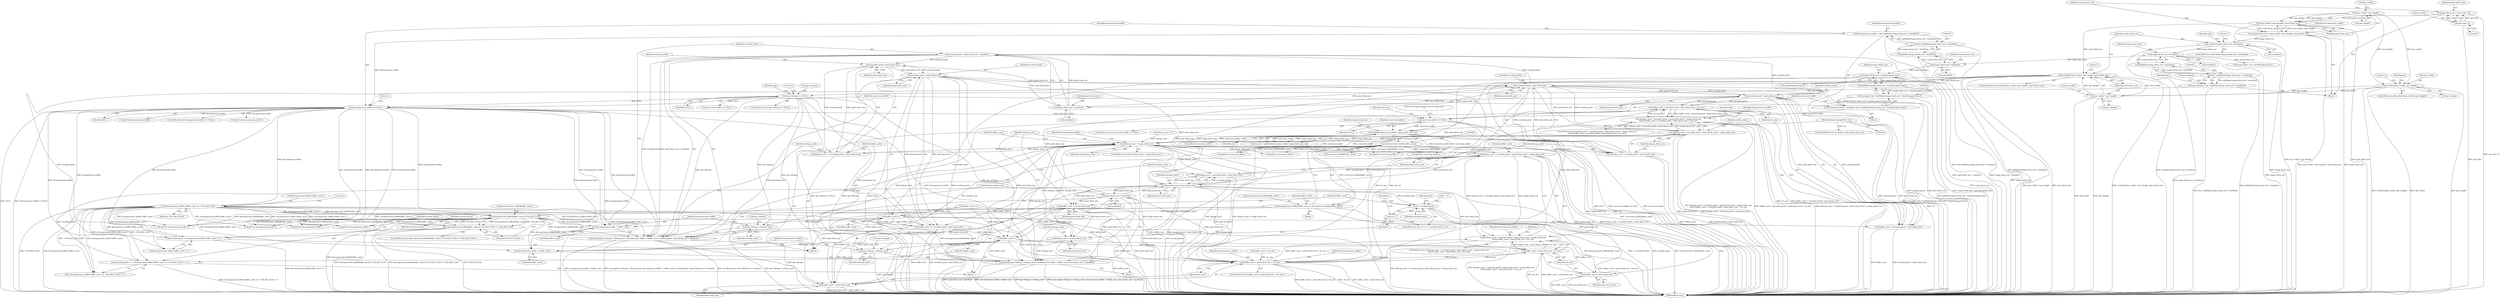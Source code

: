 digraph "0_libgd_58b6dde319c301b0eae27d12e2a659e067d80558@API" {
"1000492" [label="(Call,encoded_pixels * pixel_block_size * sizeof(int))"];
"1000464" [label="(Call,encoded_pixels * pixel_block_size)"];
"1000450" [label="(Call,encoded_pixels = decompression_buffer[ buffer_caret ] + 1)"];
"1000290" [label="(Call,decompression_buffer == NULL)"];
"1000280" [label="(Call,decompression_buffer = (int*) gdMalloc(image_block_size * sizeof(int)))"];
"1000282" [label="(Call,(int*) gdMalloc(image_block_size * sizeof(int)))"];
"1000284" [label="(Call,gdMalloc(image_block_size * sizeof(int)))"];
"1000285" [label="(Call,image_block_size * sizeof(int))"];
"1000207" [label="(Call,image_block_size * sizeof(int))"];
"1000177" [label="(Call,overflow2(image_block_size, sizeof(int)))"];
"1000117" [label="(Call,image_block_size = (tga->width * tga->height) * pixel_block_size)"];
"1000119" [label="(Call,(tga->width * tga->height) * pixel_block_size)"];
"1000120" [label="(Call,tga->width * tga->height)"];
"1000109" [label="(Call,pixel_block_size = (tga->bits / 8))"];
"1000111" [label="(Call,tga->bits / 8)"];
"1000212" [label="(Call,tga->bitmap == NULL)"];
"1000200" [label="(Call,tga->bitmap = (int *) gdMalloc(image_block_size * sizeof(int)))"];
"1000204" [label="(Call,(int *) gdMalloc(image_block_size * sizeof(int)))"];
"1000206" [label="(Call,gdMalloc(image_block_size * sizeof(int)))"];
"1000389" [label="(Call,decompression_buffer[ buffer_caret ] & ~TGA_RLE_FLAG)"];
"1000379" [label="(Call,decompression_buffer[buffer_caret] & TGA_RLE_FLAG)"];
"1000344" [label="(Call,decompression_buffer[buffer_caret] = (int)conversion_buffer[buffer_caret])"];
"1000348" [label="(Call,(int)conversion_buffer[buffer_caret])"];
"1000320" [label="(Call,gdGetBuf(conversion_buffer, image_block_size, ctx))"];
"1000307" [label="(Call,conversion_buffer == NULL)"];
"1000297" [label="(Call,conversion_buffer = (unsigned char *) gdMalloc(image_block_size * sizeof(unsigned char)))"];
"1000299" [label="(Call,(unsigned char *) gdMalloc(image_block_size * sizeof(unsigned char)))"];
"1000301" [label="(Call,gdMalloc(image_block_size * sizeof(unsigned char)))"];
"1000302" [label="(Call,image_block_size * sizeof(unsigned char))"];
"1000105" [label="(MethodParameterIn,gdIOCtx *ctx)"];
"1000378" [label="(Call,(decompression_buffer[buffer_caret] & TGA_RLE_FLAG) == TGA_RLE_FLAG)"];
"1000505" [label="(Call,encoded_pixels * pixel_block_size)"];
"1000500" [label="(Call,encoded_pixels * pixel_block_size)"];
"1000492" [label="(Call,encoded_pixels * pixel_block_size * sizeof(int))"];
"1000471" [label="(Call,encoded_pixels * pixel_block_size)"];
"1000494" [label="(Call,pixel_block_size * sizeof(int))"];
"1000163" [label="(Call,overflow2(tga->width * tga->height, pixel_block_size))"];
"1000164" [label="(Call,tga->width * tga->height)"];
"1000151" [label="(Call,overflow2(tga->width, tga->height))"];
"1000402" [label="(Call,encoded_pixels * pixel_block_size)"];
"1000386" [label="(Call,encoded_pixels = ( ( decompression_buffer[ buffer_caret ] & ~TGA_RLE_FLAG ) + 1 ))"];
"1000438" [label="(Call,pixel_block_size * sizeof(int))"];
"1000483" [label="(Call,memcpy(tga->bitmap + bitmap_caret, decompression_buffer + buffer_caret, encoded_pixels * pixel_block_size * sizeof(int)))"];
"1000498" [label="(Call,bitmap_caret += (encoded_pixels * pixel_block_size))"];
"1000359" [label="(Call,bitmap_caret < image_block_size)"];
"1000399" [label="(Call,(bitmap_caret + (encoded_pixels * pixel_block_size)) > image_block_size)"];
"1000398" [label="(Call,(bitmap_caret + (encoded_pixels * pixel_block_size)) > image_block_size\n\t\t\t\t\t\t|| buffer_caret + pixel_block_size > rle_size)"];
"1000400" [label="(Call,bitmap_caret + (encoded_pixels * pixel_block_size))"];
"1000429" [label="(Call,memcpy(tga->bitmap + bitmap_caret, decompression_buffer + buffer_caret, pixel_block_size * sizeof(int)))"];
"1000430" [label="(Call,tga->bitmap + bitmap_caret)"];
"1000442" [label="(Call,bitmap_caret += pixel_block_size)"];
"1000461" [label="(Call,(bitmap_caret + (encoded_pixels * pixel_block_size)) > image_block_size)"];
"1000460" [label="(Call,(bitmap_caret + (encoded_pixels * pixel_block_size)) > image_block_size\n\t\t\t\t\t\t|| buffer_caret + (encoded_pixels * pixel_block_size) > rle_size)"];
"1000462" [label="(Call,bitmap_caret + (encoded_pixels * pixel_block_size))"];
"1000484" [label="(Call,tga->bitmap + bitmap_caret)"];
"1000364" [label="(Call,buffer_caret + pixel_block_size > rle_size)"];
"1000406" [label="(Call,buffer_caret + pixel_block_size > rle_size)"];
"1000468" [label="(Call,buffer_caret + (encoded_pixels * pixel_block_size) > rle_size)"];
"1000365" [label="(Call,buffer_caret + pixel_block_size)"];
"1000407" [label="(Call,buffer_caret + pixel_block_size)"];
"1000423" [label="(Call,i < encoded_pixels)"];
"1000426" [label="(Call,i++)"];
"1000445" [label="(Call,buffer_caret += pixel_block_size)"];
"1000395" [label="(Call,buffer_caret++)"];
"1000435" [label="(Call,decompression_buffer + buffer_caret)"];
"1000457" [label="(Call,buffer_caret++)"];
"1000469" [label="(Call,buffer_caret + (encoded_pixels * pixel_block_size))"];
"1000489" [label="(Call,decompression_buffer + buffer_caret)"];
"1000503" [label="(Call,buffer_caret += (encoded_pixels * pixel_block_size))"];
"1000432" [label="(Identifier,tga)"];
"1000120" [label="(Call,tga->width * tga->height)"];
"1000490" [label="(Identifier,decompression_buffer)"];
"1000419" [label="(ControlStructure,for (i = 0; i < encoded_pixels; i++))"];
"1000307" [label="(Call,conversion_buffer == NULL)"];
"1000171" [label="(Identifier,pixel_block_size)"];
"1000141" [label="(Call,bitmap_caret = 0)"];
"1000365" [label="(Call,buffer_caret + pixel_block_size)"];
"1000162" [label="(ControlStructure,if(overflow2(tga->width * tga->height, pixel_block_size)))"];
"1000491" [label="(Identifier,buffer_caret)"];
"1000287" [label="(Call,sizeof(int))"];
"1000387" [label="(Identifier,encoded_pixels)"];
"1000401" [label="(Identifier,bitmap_caret)"];
"1000184" [label="(Literal,1)"];
"1000165" [label="(Call,tga->width)"];
"1000400" [label="(Call,bitmap_caret + (encoded_pixels * pixel_block_size))"];
"1000440" [label="(Call,sizeof(int))"];
"1000152" [label="(Call,tga->width)"];
"1000302" [label="(Call,image_block_size * sizeof(unsigned char))"];
"1000355" [label="(Call,buffer_caret = 0)"];
"1000212" [label="(Call,tga->bitmap == NULL)"];
"1000406" [label="(Call,buffer_caret + pixel_block_size > rle_size)"];
"1000296" [label="(Literal,1)"];
"1000431" [label="(Call,tga->bitmap)"];
"1000507" [label="(Identifier,pixel_block_size)"];
"1000461" [label="(Call,(bitmap_caret + (encoded_pixels * pixel_block_size)) > image_block_size)"];
"1000390" [label="(Call,decompression_buffer[ buffer_caret ])"];
"1000377" [label="(ControlStructure,if ((decompression_buffer[buffer_caret] & TGA_RLE_FLAG) == TGA_RLE_FLAG))"];
"1000499" [label="(Identifier,bitmap_caret)"];
"1000297" [label="(Call,conversion_buffer = (unsigned char *) gdMalloc(image_block_size * sizeof(unsigned char)))"];
"1000477" [label="(Identifier,decompression_buffer)"];
"1000200" [label="(Call,tga->bitmap = (int *) gdMalloc(image_block_size * sizeof(int)))"];
"1000301" [label="(Call,gdMalloc(image_block_size * sizeof(unsigned char)))"];
"1000486" [label="(Identifier,tga)"];
"1000354" [label="(Identifier,buffer_caret)"];
"1000405" [label="(Identifier,image_block_size)"];
"1000434" [label="(Identifier,bitmap_caret)"];
"1000471" [label="(Call,encoded_pixels * pixel_block_size)"];
"1000321" [label="(Identifier,conversion_buffer)"];
"1000348" [label="(Call,(int)conversion_buffer[buffer_caret])"];
"1000427" [label="(Identifier,i)"];
"1000281" [label="(Identifier,decompression_buffer)"];
"1000117" [label="(Call,image_block_size = (tga->width * tga->height) * pixel_block_size)"];
"1000320" [label="(Call,gdGetBuf(conversion_buffer, image_block_size, ctx))"];
"1000168" [label="(Call,tga->height)"];
"1000413" [label="(Identifier,decompression_buffer)"];
"1000409" [label="(Identifier,pixel_block_size)"];
"1000508" [label="(Call,gdFree( decompression_buffer ))"];
"1000204" [label="(Call,(int *) gdMalloc(image_block_size * sizeof(int)))"];
"1000361" [label="(Identifier,image_block_size)"];
"1000124" [label="(Call,tga->height)"];
"1000372" [label="(Call,gdFree( conversion_buffer ))"];
"1000318" [label="(Call,rle_size = gdGetBuf(conversion_buffer, image_block_size, ctx))"];
"1000452" [label="(Call,decompression_buffer[ buffer_caret ] + 1)"];
"1000214" [label="(Identifier,tga)"];
"1000176" [label="(ControlStructure,if(overflow2(image_block_size, sizeof(int))))"];
"1000478" [label="(Call,gdFree( conversion_buffer ))"];
"1000435" [label="(Call,decompression_buffer + buffer_caret)"];
"1000450" [label="(Call,encoded_pixels = decompression_buffer[ buffer_caret ] + 1)"];
"1000213" [label="(Call,tga->bitmap)"];
"1000449" [label="(Block,)"];
"1000323" [label="(Identifier,ctx)"];
"1000414" [label="(Call,gdFree( conversion_buffer ))"];
"1000306" [label="(ControlStructure,if (conversion_buffer == NULL))"];
"1000224" [label="(Block,)"];
"1000127" [label="(Identifier,pixel_block_size)"];
"1000474" [label="(Identifier,rle_size)"];
"1000380" [label="(Call,decompression_buffer[buffer_caret])"];
"1000175" [label="(Literal,1)"];
"1000408" [label="(Identifier,buffer_caret)"];
"1000178" [label="(Identifier,image_block_size)"];
"1000304" [label="(Call,sizeof(unsigned char))"];
"1000292" [label="(Identifier,NULL)"];
"1000284" [label="(Call,gdMalloc(image_block_size * sizeof(int)))"];
"1000402" [label="(Call,encoded_pixels * pixel_block_size)"];
"1000464" [label="(Call,encoded_pixels * pixel_block_size)"];
"1000161" [label="(Literal,1)"];
"1000485" [label="(Call,tga->bitmap)"];
"1000371" [label="(Identifier,decompression_buffer)"];
"1000360" [label="(Identifier,bitmap_caret)"];
"1000115" [label="(Literal,8)"];
"1000367" [label="(Identifier,pixel_block_size)"];
"1000331" [label="(Call,gdFree(decompression_buffer))"];
"1000286" [label="(Identifier,image_block_size)"];
"1000496" [label="(Call,sizeof(int))"];
"1000166" [label="(Identifier,tga)"];
"1000359" [label="(Call,bitmap_caret < image_block_size)"];
"1000384" [label="(Identifier,TGA_RLE_FLAG)"];
"1000498" [label="(Call,bitmap_caret += (encoded_pixels * pixel_block_size))"];
"1000473" [label="(Identifier,pixel_block_size)"];
"1000222" [label="(Identifier,tga)"];
"1000437" [label="(Identifier,buffer_caret)"];
"1000299" [label="(Call,(unsigned char *) gdMalloc(image_block_size * sizeof(unsigned char)))"];
"1000470" [label="(Identifier,buffer_caret)"];
"1000428" [label="(Block,)"];
"1000322" [label="(Identifier,image_block_size)"];
"1000385" [label="(Block,)"];
"1000386" [label="(Call,encoded_pixels = ( ( decompression_buffer[ buffer_caret ] & ~TGA_RLE_FLAG ) + 1 ))"];
"1000505" [label="(Call,encoded_pixels * pixel_block_size)"];
"1000236" [label="(Call,conversion_buffer == NULL)"];
"1000515" [label="(MethodReturn,int)"];
"1000280" [label="(Call,decompression_buffer = (int*) gdMalloc(image_block_size * sizeof(int)))"];
"1000290" [label="(Call,decompression_buffer == NULL)"];
"1000502" [label="(Identifier,pixel_block_size)"];
"1000425" [label="(Identifier,encoded_pixels)"];
"1000423" [label="(Call,i < encoded_pixels)"];
"1000309" [label="(Identifier,NULL)"];
"1000489" [label="(Call,decompression_buffer + buffer_caret)"];
"1000399" [label="(Call,(bitmap_caret + (encoded_pixels * pixel_block_size)) > image_block_size)"];
"1000150" [label="(ControlStructure,if(overflow2(tga->width, tga->height)))"];
"1000488" [label="(Identifier,bitmap_caret)"];
"1000447" [label="(Identifier,pixel_block_size)"];
"1000109" [label="(Call,pixel_block_size = (tga->bits / 8))"];
"1000472" [label="(Identifier,encoded_pixels)"];
"1000476" [label="(Call,gdFree( decompression_buffer ))"];
"1000458" [label="(Identifier,buffer_caret)"];
"1000389" [label="(Call,decompression_buffer[ buffer_caret ] & ~TGA_RLE_FLAG)"];
"1000421" [label="(Identifier,i)"];
"1000289" [label="(ControlStructure,if (decompression_buffer == NULL))"];
"1000436" [label="(Identifier,decompression_buffer)"];
"1000151" [label="(Call,overflow2(tga->width, tga->height))"];
"1000460" [label="(Call,(bitmap_caret + (encoded_pixels * pixel_block_size)) > image_block_size\n\t\t\t\t\t\t|| buffer_caret + (encoded_pixels * pixel_block_size) > rle_size)"];
"1000430" [label="(Call,tga->bitmap + bitmap_caret)"];
"1000504" [label="(Identifier,buffer_caret)"];
"1000394" [label="(Literal,1)"];
"1000303" [label="(Identifier,image_block_size)"];
"1000466" [label="(Identifier,pixel_block_size)"];
"1000219" [label="(Literal,1)"];
"1000451" [label="(Identifier,encoded_pixels)"];
"1000443" [label="(Identifier,bitmap_caret)"];
"1000164" [label="(Call,tga->width * tga->height)"];
"1000446" [label="(Identifier,buffer_caret)"];
"1000370" [label="(Call,gdFree( decompression_buffer ))"];
"1000383" [label="(Identifier,TGA_RLE_FLAG)"];
"1000509" [label="(Identifier,decompression_buffer)"];
"1000364" [label="(Call,buffer_caret + pixel_block_size > rle_size)"];
"1000340" [label="(Call,buffer_caret < rle_size)"];
"1000412" [label="(Call,gdFree( decompression_buffer ))"];
"1000492" [label="(Call,encoded_pixels * pixel_block_size * sizeof(int))"];
"1000177" [label="(Call,overflow2(image_block_size, sizeof(int)))"];
"1000231" [label="(Call,image_block_size * sizeof(unsigned char))"];
"1000112" [label="(Call,tga->bits)"];
"1000438" [label="(Call,pixel_block_size * sizeof(int))"];
"1000510" [label="(Call,gdFree( conversion_buffer ))"];
"1000105" [label="(MethodParameterIn,gdIOCtx *ctx)"];
"1000424" [label="(Identifier,i)"];
"1000343" [label="(Block,)"];
"1000245" [label="(Call,gdGetBuf(conversion_buffer, image_block_size, ctx))"];
"1000493" [label="(Identifier,encoded_pixels)"];
"1000429" [label="(Call,memcpy(tga->bitmap + bitmap_caret, decompression_buffer + buffer_caret, pixel_block_size * sizeof(int)))"];
"1000444" [label="(Identifier,pixel_block_size)"];
"1000363" [label="(ControlStructure,if (buffer_caret + pixel_block_size > rle_size))"];
"1000457" [label="(Call,buffer_caret++)"];
"1000397" [label="(ControlStructure,if ((bitmap_caret + (encoded_pixels * pixel_block_size)) > image_block_size\n\t\t\t\t\t\t|| buffer_caret + pixel_block_size > rle_size))"];
"1000469" [label="(Call,buffer_caret + (encoded_pixels * pixel_block_size))"];
"1000398" [label="(Call,(bitmap_caret + (encoded_pixels * pixel_block_size)) > image_block_size\n\t\t\t\t\t\t|| buffer_caret + pixel_block_size > rle_size)"];
"1000179" [label="(Call,sizeof(int))"];
"1000298" [label="(Identifier,conversion_buffer)"];
"1000368" [label="(Identifier,rle_size)"];
"1000111" [label="(Call,tga->bits / 8)"];
"1000209" [label="(Call,sizeof(int))"];
"1000439" [label="(Identifier,pixel_block_size)"];
"1000445" [label="(Call,buffer_caret += pixel_block_size)"];
"1000381" [label="(Identifier,decompression_buffer)"];
"1000206" [label="(Call,gdMalloc(image_block_size * sizeof(int)))"];
"1000459" [label="(ControlStructure,if ((bitmap_caret + (encoded_pixels * pixel_block_size)) > image_block_size\n\t\t\t\t\t\t|| buffer_caret + (encoded_pixels * pixel_block_size) > rle_size))"];
"1000285" [label="(Call,image_block_size * sizeof(int))"];
"1000207" [label="(Call,image_block_size * sizeof(int))"];
"1000130" [label="(Identifier,decompression_buffer)"];
"1000312" [label="(Literal,\"gd-tga: premature end of image data\n\")"];
"1000465" [label="(Identifier,encoded_pixels)"];
"1000403" [label="(Identifier,encoded_pixels)"];
"1000404" [label="(Identifier,pixel_block_size)"];
"1000308" [label="(Identifier,conversion_buffer)"];
"1000121" [label="(Call,tga->width)"];
"1000211" [label="(ControlStructure,if (tga->bitmap == NULL))"];
"1000201" [label="(Call,tga->bitmap)"];
"1000467" [label="(Identifier,image_block_size)"];
"1000291" [label="(Identifier,decompression_buffer)"];
"1000494" [label="(Call,pixel_block_size * sizeof(int))"];
"1000483" [label="(Call,memcpy(tga->bitmap + bitmap_caret, decompression_buffer + buffer_caret, encoded_pixels * pixel_block_size * sizeof(int)))"];
"1000500" [label="(Call,encoded_pixels * pixel_block_size)"];
"1000462" [label="(Call,bitmap_caret + (encoded_pixels * pixel_block_size))"];
"1000208" [label="(Identifier,image_block_size)"];
"1000329" [label="(Call,gdFree(conversion_buffer))"];
"1000189" [label="(Identifier,tga)"];
"1000442" [label="(Call,bitmap_caret += pixel_block_size)"];
"1000118" [label="(Identifier,image_block_size)"];
"1000119" [label="(Call,(tga->width * tga->height) * pixel_block_size)"];
"1000393" [label="(Identifier,~TGA_RLE_FLAG)"];
"1000506" [label="(Identifier,encoded_pixels)"];
"1000396" [label="(Identifier,buffer_caret)"];
"1000282" [label="(Call,(int*) gdMalloc(image_block_size * sizeof(int)))"];
"1000410" [label="(Identifier,rle_size)"];
"1000216" [label="(Identifier,NULL)"];
"1000388" [label="(Call,( decompression_buffer[ buffer_caret ] & ~TGA_RLE_FLAG ) + 1)"];
"1000358" [label="(ControlStructure,while( bitmap_caret < image_block_size ))"];
"1000395" [label="(Call,buffer_caret++)"];
"1000163" [label="(Call,overflow2(tga->width * tga->height, pixel_block_size))"];
"1000107" [label="(Block,)"];
"1000313" [label="(Call,gdFree( decompression_buffer ))"];
"1000407" [label="(Call,buffer_caret + pixel_block_size)"];
"1000463" [label="(Identifier,bitmap_caret)"];
"1000350" [label="(Call,conversion_buffer[buffer_caret])"];
"1000503" [label="(Call,buffer_caret += (encoded_pixels * pixel_block_size))"];
"1000379" [label="(Call,decompression_buffer[buffer_caret] & TGA_RLE_FLAG)"];
"1000484" [label="(Call,tga->bitmap + bitmap_caret)"];
"1000378" [label="(Call,(decompression_buffer[buffer_caret] & TGA_RLE_FLAG) == TGA_RLE_FLAG)"];
"1000468" [label="(Call,buffer_caret + (encoded_pixels * pixel_block_size) > rle_size)"];
"1000345" [label="(Call,decompression_buffer[buffer_caret])"];
"1000155" [label="(Call,tga->height)"];
"1000319" [label="(Identifier,rle_size)"];
"1000426" [label="(Call,i++)"];
"1000501" [label="(Identifier,encoded_pixels)"];
"1000344" [label="(Call,decompression_buffer[buffer_caret] = (int)conversion_buffer[buffer_caret])"];
"1000366" [label="(Identifier,buffer_caret)"];
"1000420" [label="(Call,i = 0)"];
"1000495" [label="(Identifier,pixel_block_size)"];
"1000110" [label="(Identifier,pixel_block_size)"];
"1000492" -> "1000483"  [label="AST: "];
"1000492" -> "1000494"  [label="CFG: "];
"1000493" -> "1000492"  [label="AST: "];
"1000494" -> "1000492"  [label="AST: "];
"1000483" -> "1000492"  [label="CFG: "];
"1000492" -> "1000515"  [label="DDG: pixel_block_size * sizeof(int)"];
"1000492" -> "1000483"  [label="DDG: encoded_pixels"];
"1000492" -> "1000483"  [label="DDG: pixel_block_size * sizeof(int)"];
"1000464" -> "1000492"  [label="DDG: encoded_pixels"];
"1000471" -> "1000492"  [label="DDG: encoded_pixels"];
"1000494" -> "1000492"  [label="DDG: pixel_block_size"];
"1000492" -> "1000500"  [label="DDG: encoded_pixels"];
"1000464" -> "1000462"  [label="AST: "];
"1000464" -> "1000466"  [label="CFG: "];
"1000465" -> "1000464"  [label="AST: "];
"1000466" -> "1000464"  [label="AST: "];
"1000462" -> "1000464"  [label="CFG: "];
"1000464" -> "1000515"  [label="DDG: encoded_pixels"];
"1000464" -> "1000515"  [label="DDG: pixel_block_size"];
"1000464" -> "1000461"  [label="DDG: encoded_pixels"];
"1000464" -> "1000461"  [label="DDG: pixel_block_size"];
"1000464" -> "1000462"  [label="DDG: encoded_pixels"];
"1000464" -> "1000462"  [label="DDG: pixel_block_size"];
"1000450" -> "1000464"  [label="DDG: encoded_pixels"];
"1000505" -> "1000464"  [label="DDG: pixel_block_size"];
"1000163" -> "1000464"  [label="DDG: pixel_block_size"];
"1000402" -> "1000464"  [label="DDG: pixel_block_size"];
"1000438" -> "1000464"  [label="DDG: pixel_block_size"];
"1000464" -> "1000471"  [label="DDG: encoded_pixels"];
"1000464" -> "1000471"  [label="DDG: pixel_block_size"];
"1000464" -> "1000494"  [label="DDG: pixel_block_size"];
"1000450" -> "1000449"  [label="AST: "];
"1000450" -> "1000452"  [label="CFG: "];
"1000451" -> "1000450"  [label="AST: "];
"1000452" -> "1000450"  [label="AST: "];
"1000458" -> "1000450"  [label="CFG: "];
"1000450" -> "1000515"  [label="DDG: decompression_buffer[ buffer_caret ] + 1"];
"1000290" -> "1000450"  [label="DDG: decompression_buffer"];
"1000389" -> "1000450"  [label="DDG: decompression_buffer[ buffer_caret ]"];
"1000290" -> "1000289"  [label="AST: "];
"1000290" -> "1000292"  [label="CFG: "];
"1000291" -> "1000290"  [label="AST: "];
"1000292" -> "1000290"  [label="AST: "];
"1000296" -> "1000290"  [label="CFG: "];
"1000298" -> "1000290"  [label="CFG: "];
"1000290" -> "1000515"  [label="DDG: decompression_buffer"];
"1000290" -> "1000515"  [label="DDG: NULL"];
"1000290" -> "1000515"  [label="DDG: decompression_buffer == NULL"];
"1000280" -> "1000290"  [label="DDG: decompression_buffer"];
"1000212" -> "1000290"  [label="DDG: NULL"];
"1000290" -> "1000307"  [label="DDG: NULL"];
"1000290" -> "1000313"  [label="DDG: decompression_buffer"];
"1000290" -> "1000331"  [label="DDG: decompression_buffer"];
"1000290" -> "1000370"  [label="DDG: decompression_buffer"];
"1000290" -> "1000379"  [label="DDG: decompression_buffer"];
"1000290" -> "1000389"  [label="DDG: decompression_buffer"];
"1000290" -> "1000412"  [label="DDG: decompression_buffer"];
"1000290" -> "1000429"  [label="DDG: decompression_buffer"];
"1000290" -> "1000435"  [label="DDG: decompression_buffer"];
"1000290" -> "1000452"  [label="DDG: decompression_buffer"];
"1000290" -> "1000476"  [label="DDG: decompression_buffer"];
"1000290" -> "1000483"  [label="DDG: decompression_buffer"];
"1000290" -> "1000489"  [label="DDG: decompression_buffer"];
"1000290" -> "1000508"  [label="DDG: decompression_buffer"];
"1000280" -> "1000224"  [label="AST: "];
"1000280" -> "1000282"  [label="CFG: "];
"1000281" -> "1000280"  [label="AST: "];
"1000282" -> "1000280"  [label="AST: "];
"1000291" -> "1000280"  [label="CFG: "];
"1000280" -> "1000515"  [label="DDG: (int*) gdMalloc(image_block_size * sizeof(int))"];
"1000282" -> "1000280"  [label="DDG: gdMalloc(image_block_size * sizeof(int))"];
"1000282" -> "1000284"  [label="CFG: "];
"1000283" -> "1000282"  [label="AST: "];
"1000284" -> "1000282"  [label="AST: "];
"1000282" -> "1000515"  [label="DDG: gdMalloc(image_block_size * sizeof(int))"];
"1000284" -> "1000282"  [label="DDG: image_block_size * sizeof(int)"];
"1000284" -> "1000285"  [label="CFG: "];
"1000285" -> "1000284"  [label="AST: "];
"1000284" -> "1000515"  [label="DDG: image_block_size * sizeof(int)"];
"1000285" -> "1000284"  [label="DDG: image_block_size"];
"1000285" -> "1000287"  [label="CFG: "];
"1000286" -> "1000285"  [label="AST: "];
"1000287" -> "1000285"  [label="AST: "];
"1000285" -> "1000515"  [label="DDG: image_block_size"];
"1000207" -> "1000285"  [label="DDG: image_block_size"];
"1000285" -> "1000302"  [label="DDG: image_block_size"];
"1000207" -> "1000206"  [label="AST: "];
"1000207" -> "1000209"  [label="CFG: "];
"1000208" -> "1000207"  [label="AST: "];
"1000209" -> "1000207"  [label="AST: "];
"1000206" -> "1000207"  [label="CFG: "];
"1000207" -> "1000515"  [label="DDG: image_block_size"];
"1000207" -> "1000206"  [label="DDG: image_block_size"];
"1000177" -> "1000207"  [label="DDG: image_block_size"];
"1000207" -> "1000231"  [label="DDG: image_block_size"];
"1000177" -> "1000176"  [label="AST: "];
"1000177" -> "1000179"  [label="CFG: "];
"1000178" -> "1000177"  [label="AST: "];
"1000179" -> "1000177"  [label="AST: "];
"1000184" -> "1000177"  [label="CFG: "];
"1000189" -> "1000177"  [label="CFG: "];
"1000177" -> "1000515"  [label="DDG: image_block_size"];
"1000177" -> "1000515"  [label="DDG: overflow2(image_block_size, sizeof(int))"];
"1000117" -> "1000177"  [label="DDG: image_block_size"];
"1000117" -> "1000107"  [label="AST: "];
"1000117" -> "1000119"  [label="CFG: "];
"1000118" -> "1000117"  [label="AST: "];
"1000119" -> "1000117"  [label="AST: "];
"1000130" -> "1000117"  [label="CFG: "];
"1000117" -> "1000515"  [label="DDG: image_block_size"];
"1000117" -> "1000515"  [label="DDG: (tga->width * tga->height) * pixel_block_size"];
"1000119" -> "1000117"  [label="DDG: tga->width * tga->height"];
"1000119" -> "1000117"  [label="DDG: pixel_block_size"];
"1000119" -> "1000127"  [label="CFG: "];
"1000120" -> "1000119"  [label="AST: "];
"1000127" -> "1000119"  [label="AST: "];
"1000119" -> "1000515"  [label="DDG: pixel_block_size"];
"1000119" -> "1000515"  [label="DDG: tga->width * tga->height"];
"1000120" -> "1000119"  [label="DDG: tga->width"];
"1000120" -> "1000119"  [label="DDG: tga->height"];
"1000109" -> "1000119"  [label="DDG: pixel_block_size"];
"1000119" -> "1000163"  [label="DDG: pixel_block_size"];
"1000120" -> "1000124"  [label="CFG: "];
"1000121" -> "1000120"  [label="AST: "];
"1000124" -> "1000120"  [label="AST: "];
"1000127" -> "1000120"  [label="CFG: "];
"1000120" -> "1000151"  [label="DDG: tga->width"];
"1000120" -> "1000151"  [label="DDG: tga->height"];
"1000109" -> "1000107"  [label="AST: "];
"1000109" -> "1000111"  [label="CFG: "];
"1000110" -> "1000109"  [label="AST: "];
"1000111" -> "1000109"  [label="AST: "];
"1000118" -> "1000109"  [label="CFG: "];
"1000109" -> "1000515"  [label="DDG: tga->bits / 8"];
"1000111" -> "1000109"  [label="DDG: tga->bits"];
"1000111" -> "1000109"  [label="DDG: 8"];
"1000111" -> "1000115"  [label="CFG: "];
"1000112" -> "1000111"  [label="AST: "];
"1000115" -> "1000111"  [label="AST: "];
"1000111" -> "1000515"  [label="DDG: tga->bits"];
"1000212" -> "1000211"  [label="AST: "];
"1000212" -> "1000216"  [label="CFG: "];
"1000213" -> "1000212"  [label="AST: "];
"1000216" -> "1000212"  [label="AST: "];
"1000219" -> "1000212"  [label="CFG: "];
"1000222" -> "1000212"  [label="CFG: "];
"1000212" -> "1000515"  [label="DDG: NULL"];
"1000212" -> "1000515"  [label="DDG: tga->bitmap == NULL"];
"1000212" -> "1000515"  [label="DDG: tga->bitmap"];
"1000200" -> "1000212"  [label="DDG: tga->bitmap"];
"1000212" -> "1000236"  [label="DDG: NULL"];
"1000212" -> "1000429"  [label="DDG: tga->bitmap"];
"1000212" -> "1000430"  [label="DDG: tga->bitmap"];
"1000212" -> "1000483"  [label="DDG: tga->bitmap"];
"1000212" -> "1000484"  [label="DDG: tga->bitmap"];
"1000200" -> "1000107"  [label="AST: "];
"1000200" -> "1000204"  [label="CFG: "];
"1000201" -> "1000200"  [label="AST: "];
"1000204" -> "1000200"  [label="AST: "];
"1000214" -> "1000200"  [label="CFG: "];
"1000200" -> "1000515"  [label="DDG: (int *) gdMalloc(image_block_size * sizeof(int))"];
"1000204" -> "1000200"  [label="DDG: gdMalloc(image_block_size * sizeof(int))"];
"1000204" -> "1000206"  [label="CFG: "];
"1000205" -> "1000204"  [label="AST: "];
"1000206" -> "1000204"  [label="AST: "];
"1000204" -> "1000515"  [label="DDG: gdMalloc(image_block_size * sizeof(int))"];
"1000206" -> "1000204"  [label="DDG: image_block_size * sizeof(int)"];
"1000206" -> "1000515"  [label="DDG: image_block_size * sizeof(int)"];
"1000389" -> "1000388"  [label="AST: "];
"1000389" -> "1000393"  [label="CFG: "];
"1000390" -> "1000389"  [label="AST: "];
"1000393" -> "1000389"  [label="AST: "];
"1000394" -> "1000389"  [label="CFG: "];
"1000389" -> "1000515"  [label="DDG: ~TGA_RLE_FLAG"];
"1000389" -> "1000515"  [label="DDG: decompression_buffer[ buffer_caret ]"];
"1000389" -> "1000370"  [label="DDG: decompression_buffer[ buffer_caret ]"];
"1000389" -> "1000379"  [label="DDG: decompression_buffer[ buffer_caret ]"];
"1000389" -> "1000386"  [label="DDG: decompression_buffer[ buffer_caret ]"];
"1000389" -> "1000386"  [label="DDG: ~TGA_RLE_FLAG"];
"1000389" -> "1000388"  [label="DDG: decompression_buffer[ buffer_caret ]"];
"1000389" -> "1000388"  [label="DDG: ~TGA_RLE_FLAG"];
"1000379" -> "1000389"  [label="DDG: decompression_buffer[buffer_caret]"];
"1000389" -> "1000412"  [label="DDG: decompression_buffer[ buffer_caret ]"];
"1000389" -> "1000429"  [label="DDG: decompression_buffer[ buffer_caret ]"];
"1000389" -> "1000435"  [label="DDG: decompression_buffer[ buffer_caret ]"];
"1000389" -> "1000452"  [label="DDG: decompression_buffer[ buffer_caret ]"];
"1000389" -> "1000476"  [label="DDG: decompression_buffer[ buffer_caret ]"];
"1000389" -> "1000483"  [label="DDG: decompression_buffer[ buffer_caret ]"];
"1000389" -> "1000489"  [label="DDG: decompression_buffer[ buffer_caret ]"];
"1000389" -> "1000508"  [label="DDG: decompression_buffer[ buffer_caret ]"];
"1000379" -> "1000378"  [label="AST: "];
"1000379" -> "1000383"  [label="CFG: "];
"1000380" -> "1000379"  [label="AST: "];
"1000383" -> "1000379"  [label="AST: "];
"1000384" -> "1000379"  [label="CFG: "];
"1000379" -> "1000515"  [label="DDG: decompression_buffer[buffer_caret]"];
"1000379" -> "1000370"  [label="DDG: decompression_buffer[buffer_caret]"];
"1000379" -> "1000378"  [label="DDG: decompression_buffer[buffer_caret]"];
"1000379" -> "1000378"  [label="DDG: TGA_RLE_FLAG"];
"1000344" -> "1000379"  [label="DDG: decompression_buffer[buffer_caret]"];
"1000378" -> "1000379"  [label="DDG: TGA_RLE_FLAG"];
"1000379" -> "1000412"  [label="DDG: decompression_buffer[buffer_caret]"];
"1000379" -> "1000429"  [label="DDG: decompression_buffer[buffer_caret]"];
"1000379" -> "1000435"  [label="DDG: decompression_buffer[buffer_caret]"];
"1000379" -> "1000476"  [label="DDG: decompression_buffer[buffer_caret]"];
"1000379" -> "1000483"  [label="DDG: decompression_buffer[buffer_caret]"];
"1000379" -> "1000489"  [label="DDG: decompression_buffer[buffer_caret]"];
"1000379" -> "1000508"  [label="DDG: decompression_buffer[buffer_caret]"];
"1000344" -> "1000343"  [label="AST: "];
"1000344" -> "1000348"  [label="CFG: "];
"1000345" -> "1000344"  [label="AST: "];
"1000348" -> "1000344"  [label="AST: "];
"1000354" -> "1000344"  [label="CFG: "];
"1000344" -> "1000515"  [label="DDG: (int)conversion_buffer[buffer_caret]"];
"1000344" -> "1000515"  [label="DDG: decompression_buffer[buffer_caret]"];
"1000348" -> "1000344"  [label="DDG: conversion_buffer[buffer_caret]"];
"1000344" -> "1000370"  [label="DDG: decompression_buffer[buffer_caret]"];
"1000344" -> "1000508"  [label="DDG: decompression_buffer[buffer_caret]"];
"1000348" -> "1000350"  [label="CFG: "];
"1000349" -> "1000348"  [label="AST: "];
"1000350" -> "1000348"  [label="AST: "];
"1000348" -> "1000515"  [label="DDG: conversion_buffer[buffer_caret]"];
"1000320" -> "1000348"  [label="DDG: conversion_buffer"];
"1000348" -> "1000372"  [label="DDG: conversion_buffer[buffer_caret]"];
"1000348" -> "1000414"  [label="DDG: conversion_buffer[buffer_caret]"];
"1000348" -> "1000478"  [label="DDG: conversion_buffer[buffer_caret]"];
"1000348" -> "1000510"  [label="DDG: conversion_buffer[buffer_caret]"];
"1000320" -> "1000318"  [label="AST: "];
"1000320" -> "1000323"  [label="CFG: "];
"1000321" -> "1000320"  [label="AST: "];
"1000322" -> "1000320"  [label="AST: "];
"1000323" -> "1000320"  [label="AST: "];
"1000318" -> "1000320"  [label="CFG: "];
"1000320" -> "1000515"  [label="DDG: image_block_size"];
"1000320" -> "1000515"  [label="DDG: ctx"];
"1000320" -> "1000318"  [label="DDG: conversion_buffer"];
"1000320" -> "1000318"  [label="DDG: image_block_size"];
"1000320" -> "1000318"  [label="DDG: ctx"];
"1000307" -> "1000320"  [label="DDG: conversion_buffer"];
"1000302" -> "1000320"  [label="DDG: image_block_size"];
"1000105" -> "1000320"  [label="DDG: ctx"];
"1000320" -> "1000329"  [label="DDG: conversion_buffer"];
"1000320" -> "1000359"  [label="DDG: image_block_size"];
"1000320" -> "1000372"  [label="DDG: conversion_buffer"];
"1000320" -> "1000414"  [label="DDG: conversion_buffer"];
"1000320" -> "1000478"  [label="DDG: conversion_buffer"];
"1000320" -> "1000510"  [label="DDG: conversion_buffer"];
"1000307" -> "1000306"  [label="AST: "];
"1000307" -> "1000309"  [label="CFG: "];
"1000308" -> "1000307"  [label="AST: "];
"1000309" -> "1000307"  [label="AST: "];
"1000312" -> "1000307"  [label="CFG: "];
"1000319" -> "1000307"  [label="CFG: "];
"1000307" -> "1000515"  [label="DDG: NULL"];
"1000307" -> "1000515"  [label="DDG: conversion_buffer == NULL"];
"1000307" -> "1000515"  [label="DDG: conversion_buffer"];
"1000297" -> "1000307"  [label="DDG: conversion_buffer"];
"1000297" -> "1000224"  [label="AST: "];
"1000297" -> "1000299"  [label="CFG: "];
"1000298" -> "1000297"  [label="AST: "];
"1000299" -> "1000297"  [label="AST: "];
"1000308" -> "1000297"  [label="CFG: "];
"1000297" -> "1000515"  [label="DDG: (unsigned char *) gdMalloc(image_block_size * sizeof(unsigned char))"];
"1000299" -> "1000297"  [label="DDG: gdMalloc(image_block_size * sizeof(unsigned char))"];
"1000299" -> "1000301"  [label="CFG: "];
"1000300" -> "1000299"  [label="AST: "];
"1000301" -> "1000299"  [label="AST: "];
"1000299" -> "1000515"  [label="DDG: gdMalloc(image_block_size * sizeof(unsigned char))"];
"1000301" -> "1000299"  [label="DDG: image_block_size * sizeof(unsigned char)"];
"1000301" -> "1000302"  [label="CFG: "];
"1000302" -> "1000301"  [label="AST: "];
"1000301" -> "1000515"  [label="DDG: image_block_size * sizeof(unsigned char)"];
"1000302" -> "1000301"  [label="DDG: image_block_size"];
"1000302" -> "1000304"  [label="CFG: "];
"1000303" -> "1000302"  [label="AST: "];
"1000304" -> "1000302"  [label="AST: "];
"1000302" -> "1000515"  [label="DDG: image_block_size"];
"1000105" -> "1000104"  [label="AST: "];
"1000105" -> "1000515"  [label="DDG: ctx"];
"1000105" -> "1000245"  [label="DDG: ctx"];
"1000378" -> "1000377"  [label="AST: "];
"1000378" -> "1000384"  [label="CFG: "];
"1000384" -> "1000378"  [label="AST: "];
"1000387" -> "1000378"  [label="CFG: "];
"1000451" -> "1000378"  [label="CFG: "];
"1000378" -> "1000515"  [label="DDG: TGA_RLE_FLAG"];
"1000378" -> "1000515"  [label="DDG: decompression_buffer[buffer_caret] & TGA_RLE_FLAG"];
"1000378" -> "1000515"  [label="DDG: (decompression_buffer[buffer_caret] & TGA_RLE_FLAG) == TGA_RLE_FLAG"];
"1000505" -> "1000503"  [label="AST: "];
"1000505" -> "1000507"  [label="CFG: "];
"1000506" -> "1000505"  [label="AST: "];
"1000507" -> "1000505"  [label="AST: "];
"1000503" -> "1000505"  [label="CFG: "];
"1000505" -> "1000515"  [label="DDG: encoded_pixels"];
"1000505" -> "1000515"  [label="DDG: pixel_block_size"];
"1000505" -> "1000364"  [label="DDG: pixel_block_size"];
"1000505" -> "1000365"  [label="DDG: pixel_block_size"];
"1000505" -> "1000402"  [label="DDG: pixel_block_size"];
"1000505" -> "1000503"  [label="DDG: encoded_pixels"];
"1000505" -> "1000503"  [label="DDG: pixel_block_size"];
"1000500" -> "1000505"  [label="DDG: encoded_pixels"];
"1000500" -> "1000505"  [label="DDG: pixel_block_size"];
"1000500" -> "1000498"  [label="AST: "];
"1000500" -> "1000502"  [label="CFG: "];
"1000501" -> "1000500"  [label="AST: "];
"1000502" -> "1000500"  [label="AST: "];
"1000498" -> "1000500"  [label="CFG: "];
"1000500" -> "1000498"  [label="DDG: encoded_pixels"];
"1000500" -> "1000498"  [label="DDG: pixel_block_size"];
"1000494" -> "1000500"  [label="DDG: pixel_block_size"];
"1000471" -> "1000469"  [label="AST: "];
"1000471" -> "1000473"  [label="CFG: "];
"1000472" -> "1000471"  [label="AST: "];
"1000473" -> "1000471"  [label="AST: "];
"1000469" -> "1000471"  [label="CFG: "];
"1000471" -> "1000515"  [label="DDG: encoded_pixels"];
"1000471" -> "1000515"  [label="DDG: pixel_block_size"];
"1000471" -> "1000468"  [label="DDG: encoded_pixels"];
"1000471" -> "1000468"  [label="DDG: pixel_block_size"];
"1000471" -> "1000469"  [label="DDG: encoded_pixels"];
"1000471" -> "1000469"  [label="DDG: pixel_block_size"];
"1000471" -> "1000494"  [label="DDG: pixel_block_size"];
"1000494" -> "1000496"  [label="CFG: "];
"1000495" -> "1000494"  [label="AST: "];
"1000496" -> "1000494"  [label="AST: "];
"1000163" -> "1000162"  [label="AST: "];
"1000163" -> "1000171"  [label="CFG: "];
"1000164" -> "1000163"  [label="AST: "];
"1000171" -> "1000163"  [label="AST: "];
"1000175" -> "1000163"  [label="CFG: "];
"1000178" -> "1000163"  [label="CFG: "];
"1000163" -> "1000515"  [label="DDG: tga->width * tga->height"];
"1000163" -> "1000515"  [label="DDG: pixel_block_size"];
"1000163" -> "1000515"  [label="DDG: overflow2(tga->width * tga->height, pixel_block_size)"];
"1000164" -> "1000163"  [label="DDG: tga->width"];
"1000164" -> "1000163"  [label="DDG: tga->height"];
"1000163" -> "1000364"  [label="DDG: pixel_block_size"];
"1000163" -> "1000365"  [label="DDG: pixel_block_size"];
"1000163" -> "1000402"  [label="DDG: pixel_block_size"];
"1000164" -> "1000168"  [label="CFG: "];
"1000165" -> "1000164"  [label="AST: "];
"1000168" -> "1000164"  [label="AST: "];
"1000171" -> "1000164"  [label="CFG: "];
"1000164" -> "1000515"  [label="DDG: tga->height"];
"1000164" -> "1000515"  [label="DDG: tga->width"];
"1000151" -> "1000164"  [label="DDG: tga->width"];
"1000151" -> "1000164"  [label="DDG: tga->height"];
"1000151" -> "1000150"  [label="AST: "];
"1000151" -> "1000155"  [label="CFG: "];
"1000152" -> "1000151"  [label="AST: "];
"1000155" -> "1000151"  [label="AST: "];
"1000161" -> "1000151"  [label="CFG: "];
"1000166" -> "1000151"  [label="CFG: "];
"1000151" -> "1000515"  [label="DDG: overflow2(tga->width, tga->height)"];
"1000151" -> "1000515"  [label="DDG: tga->width"];
"1000151" -> "1000515"  [label="DDG: tga->height"];
"1000402" -> "1000400"  [label="AST: "];
"1000402" -> "1000404"  [label="CFG: "];
"1000403" -> "1000402"  [label="AST: "];
"1000404" -> "1000402"  [label="AST: "];
"1000400" -> "1000402"  [label="CFG: "];
"1000402" -> "1000515"  [label="DDG: pixel_block_size"];
"1000402" -> "1000515"  [label="DDG: encoded_pixels"];
"1000402" -> "1000364"  [label="DDG: pixel_block_size"];
"1000402" -> "1000365"  [label="DDG: pixel_block_size"];
"1000402" -> "1000399"  [label="DDG: encoded_pixels"];
"1000402" -> "1000399"  [label="DDG: pixel_block_size"];
"1000402" -> "1000400"  [label="DDG: encoded_pixels"];
"1000402" -> "1000400"  [label="DDG: pixel_block_size"];
"1000386" -> "1000402"  [label="DDG: encoded_pixels"];
"1000438" -> "1000402"  [label="DDG: pixel_block_size"];
"1000402" -> "1000406"  [label="DDG: pixel_block_size"];
"1000402" -> "1000407"  [label="DDG: pixel_block_size"];
"1000402" -> "1000423"  [label="DDG: encoded_pixels"];
"1000402" -> "1000438"  [label="DDG: pixel_block_size"];
"1000402" -> "1000445"  [label="DDG: pixel_block_size"];
"1000386" -> "1000385"  [label="AST: "];
"1000386" -> "1000388"  [label="CFG: "];
"1000387" -> "1000386"  [label="AST: "];
"1000388" -> "1000386"  [label="AST: "];
"1000396" -> "1000386"  [label="CFG: "];
"1000386" -> "1000515"  [label="DDG: ( decompression_buffer[ buffer_caret ] & ~TGA_RLE_FLAG ) + 1"];
"1000438" -> "1000429"  [label="AST: "];
"1000438" -> "1000440"  [label="CFG: "];
"1000439" -> "1000438"  [label="AST: "];
"1000440" -> "1000438"  [label="AST: "];
"1000429" -> "1000438"  [label="CFG: "];
"1000438" -> "1000364"  [label="DDG: pixel_block_size"];
"1000438" -> "1000365"  [label="DDG: pixel_block_size"];
"1000438" -> "1000429"  [label="DDG: pixel_block_size"];
"1000438" -> "1000442"  [label="DDG: pixel_block_size"];
"1000438" -> "1000445"  [label="DDG: pixel_block_size"];
"1000483" -> "1000449"  [label="AST: "];
"1000484" -> "1000483"  [label="AST: "];
"1000489" -> "1000483"  [label="AST: "];
"1000499" -> "1000483"  [label="CFG: "];
"1000483" -> "1000515"  [label="DDG: decompression_buffer + buffer_caret"];
"1000483" -> "1000515"  [label="DDG: memcpy(tga->bitmap + bitmap_caret, decompression_buffer + buffer_caret, encoded_pixels * pixel_block_size * sizeof(int))"];
"1000483" -> "1000515"  [label="DDG: encoded_pixels * pixel_block_size * sizeof(int)"];
"1000483" -> "1000515"  [label="DDG: tga->bitmap + bitmap_caret"];
"1000359" -> "1000483"  [label="DDG: bitmap_caret"];
"1000457" -> "1000483"  [label="DDG: buffer_caret"];
"1000498" -> "1000449"  [label="AST: "];
"1000499" -> "1000498"  [label="AST: "];
"1000504" -> "1000498"  [label="CFG: "];
"1000498" -> "1000359"  [label="DDG: bitmap_caret"];
"1000359" -> "1000498"  [label="DDG: bitmap_caret"];
"1000359" -> "1000358"  [label="AST: "];
"1000359" -> "1000361"  [label="CFG: "];
"1000360" -> "1000359"  [label="AST: "];
"1000361" -> "1000359"  [label="AST: "];
"1000366" -> "1000359"  [label="CFG: "];
"1000509" -> "1000359"  [label="CFG: "];
"1000359" -> "1000515"  [label="DDG: image_block_size"];
"1000359" -> "1000515"  [label="DDG: bitmap_caret"];
"1000359" -> "1000515"  [label="DDG: bitmap_caret < image_block_size"];
"1000141" -> "1000359"  [label="DDG: bitmap_caret"];
"1000442" -> "1000359"  [label="DDG: bitmap_caret"];
"1000399" -> "1000359"  [label="DDG: image_block_size"];
"1000461" -> "1000359"  [label="DDG: image_block_size"];
"1000359" -> "1000399"  [label="DDG: bitmap_caret"];
"1000359" -> "1000399"  [label="DDG: image_block_size"];
"1000359" -> "1000400"  [label="DDG: bitmap_caret"];
"1000359" -> "1000429"  [label="DDG: bitmap_caret"];
"1000359" -> "1000430"  [label="DDG: bitmap_caret"];
"1000359" -> "1000442"  [label="DDG: bitmap_caret"];
"1000359" -> "1000461"  [label="DDG: bitmap_caret"];
"1000359" -> "1000461"  [label="DDG: image_block_size"];
"1000359" -> "1000462"  [label="DDG: bitmap_caret"];
"1000359" -> "1000484"  [label="DDG: bitmap_caret"];
"1000399" -> "1000398"  [label="AST: "];
"1000399" -> "1000405"  [label="CFG: "];
"1000400" -> "1000399"  [label="AST: "];
"1000405" -> "1000399"  [label="AST: "];
"1000408" -> "1000399"  [label="CFG: "];
"1000398" -> "1000399"  [label="CFG: "];
"1000399" -> "1000515"  [label="DDG: image_block_size"];
"1000399" -> "1000515"  [label="DDG: bitmap_caret + (encoded_pixels * pixel_block_size)"];
"1000399" -> "1000398"  [label="DDG: bitmap_caret + (encoded_pixels * pixel_block_size)"];
"1000399" -> "1000398"  [label="DDG: image_block_size"];
"1000398" -> "1000397"  [label="AST: "];
"1000398" -> "1000406"  [label="CFG: "];
"1000406" -> "1000398"  [label="AST: "];
"1000413" -> "1000398"  [label="CFG: "];
"1000421" -> "1000398"  [label="CFG: "];
"1000398" -> "1000515"  [label="DDG: (bitmap_caret + (encoded_pixels * pixel_block_size)) > image_block_size\n\t\t\t\t\t\t|| buffer_caret + pixel_block_size > rle_size"];
"1000398" -> "1000515"  [label="DDG: buffer_caret + pixel_block_size > rle_size"];
"1000398" -> "1000515"  [label="DDG: (bitmap_caret + (encoded_pixels * pixel_block_size)) > image_block_size"];
"1000364" -> "1000398"  [label="DDG: buffer_caret + pixel_block_size > rle_size"];
"1000406" -> "1000398"  [label="DDG: buffer_caret + pixel_block_size"];
"1000406" -> "1000398"  [label="DDG: rle_size"];
"1000401" -> "1000400"  [label="AST: "];
"1000405" -> "1000400"  [label="CFG: "];
"1000400" -> "1000515"  [label="DDG: bitmap_caret"];
"1000400" -> "1000515"  [label="DDG: encoded_pixels * pixel_block_size"];
"1000429" -> "1000428"  [label="AST: "];
"1000430" -> "1000429"  [label="AST: "];
"1000435" -> "1000429"  [label="AST: "];
"1000443" -> "1000429"  [label="CFG: "];
"1000429" -> "1000515"  [label="DDG: pixel_block_size * sizeof(int)"];
"1000429" -> "1000515"  [label="DDG: decompression_buffer + buffer_caret"];
"1000429" -> "1000515"  [label="DDG: tga->bitmap + bitmap_caret"];
"1000429" -> "1000515"  [label="DDG: memcpy(tga->bitmap + bitmap_caret, decompression_buffer + buffer_caret, pixel_block_size * sizeof(int))"];
"1000442" -> "1000429"  [label="DDG: bitmap_caret"];
"1000395" -> "1000429"  [label="DDG: buffer_caret"];
"1000430" -> "1000434"  [label="CFG: "];
"1000431" -> "1000430"  [label="AST: "];
"1000434" -> "1000430"  [label="AST: "];
"1000436" -> "1000430"  [label="CFG: "];
"1000430" -> "1000515"  [label="DDG: tga->bitmap"];
"1000442" -> "1000430"  [label="DDG: bitmap_caret"];
"1000442" -> "1000428"  [label="AST: "];
"1000442" -> "1000444"  [label="CFG: "];
"1000443" -> "1000442"  [label="AST: "];
"1000444" -> "1000442"  [label="AST: "];
"1000427" -> "1000442"  [label="CFG: "];
"1000461" -> "1000460"  [label="AST: "];
"1000461" -> "1000467"  [label="CFG: "];
"1000462" -> "1000461"  [label="AST: "];
"1000467" -> "1000461"  [label="AST: "];
"1000470" -> "1000461"  [label="CFG: "];
"1000460" -> "1000461"  [label="CFG: "];
"1000461" -> "1000515"  [label="DDG: image_block_size"];
"1000461" -> "1000515"  [label="DDG: bitmap_caret + (encoded_pixels * pixel_block_size)"];
"1000461" -> "1000460"  [label="DDG: bitmap_caret + (encoded_pixels * pixel_block_size)"];
"1000461" -> "1000460"  [label="DDG: image_block_size"];
"1000460" -> "1000459"  [label="AST: "];
"1000460" -> "1000468"  [label="CFG: "];
"1000468" -> "1000460"  [label="AST: "];
"1000477" -> "1000460"  [label="CFG: "];
"1000486" -> "1000460"  [label="CFG: "];
"1000460" -> "1000515"  [label="DDG: (bitmap_caret + (encoded_pixels * pixel_block_size)) > image_block_size"];
"1000460" -> "1000515"  [label="DDG: (bitmap_caret + (encoded_pixels * pixel_block_size)) > image_block_size\n\t\t\t\t\t\t|| buffer_caret + (encoded_pixels * pixel_block_size) > rle_size"];
"1000460" -> "1000515"  [label="DDG: buffer_caret + (encoded_pixels * pixel_block_size) > rle_size"];
"1000468" -> "1000460"  [label="DDG: buffer_caret + (encoded_pixels * pixel_block_size)"];
"1000468" -> "1000460"  [label="DDG: rle_size"];
"1000463" -> "1000462"  [label="AST: "];
"1000467" -> "1000462"  [label="CFG: "];
"1000462" -> "1000515"  [label="DDG: bitmap_caret"];
"1000462" -> "1000515"  [label="DDG: encoded_pixels * pixel_block_size"];
"1000484" -> "1000488"  [label="CFG: "];
"1000485" -> "1000484"  [label="AST: "];
"1000488" -> "1000484"  [label="AST: "];
"1000490" -> "1000484"  [label="CFG: "];
"1000484" -> "1000515"  [label="DDG: tga->bitmap"];
"1000364" -> "1000363"  [label="AST: "];
"1000364" -> "1000368"  [label="CFG: "];
"1000365" -> "1000364"  [label="AST: "];
"1000368" -> "1000364"  [label="AST: "];
"1000371" -> "1000364"  [label="CFG: "];
"1000381" -> "1000364"  [label="CFG: "];
"1000364" -> "1000515"  [label="DDG: buffer_caret + pixel_block_size"];
"1000364" -> "1000515"  [label="DDG: buffer_caret + pixel_block_size > rle_size"];
"1000364" -> "1000515"  [label="DDG: rle_size"];
"1000355" -> "1000364"  [label="DDG: buffer_caret"];
"1000445" -> "1000364"  [label="DDG: buffer_caret"];
"1000503" -> "1000364"  [label="DDG: buffer_caret"];
"1000468" -> "1000364"  [label="DDG: rle_size"];
"1000340" -> "1000364"  [label="DDG: rle_size"];
"1000406" -> "1000364"  [label="DDG: rle_size"];
"1000364" -> "1000406"  [label="DDG: rle_size"];
"1000364" -> "1000468"  [label="DDG: rle_size"];
"1000406" -> "1000410"  [label="CFG: "];
"1000407" -> "1000406"  [label="AST: "];
"1000410" -> "1000406"  [label="AST: "];
"1000406" -> "1000515"  [label="DDG: buffer_caret + pixel_block_size"];
"1000406" -> "1000515"  [label="DDG: rle_size"];
"1000395" -> "1000406"  [label="DDG: buffer_caret"];
"1000468" -> "1000474"  [label="CFG: "];
"1000469" -> "1000468"  [label="AST: "];
"1000474" -> "1000468"  [label="AST: "];
"1000468" -> "1000515"  [label="DDG: rle_size"];
"1000468" -> "1000515"  [label="DDG: buffer_caret + (encoded_pixels * pixel_block_size)"];
"1000457" -> "1000468"  [label="DDG: buffer_caret"];
"1000365" -> "1000367"  [label="CFG: "];
"1000366" -> "1000365"  [label="AST: "];
"1000367" -> "1000365"  [label="AST: "];
"1000368" -> "1000365"  [label="CFG: "];
"1000365" -> "1000515"  [label="DDG: pixel_block_size"];
"1000365" -> "1000515"  [label="DDG: buffer_caret"];
"1000355" -> "1000365"  [label="DDG: buffer_caret"];
"1000445" -> "1000365"  [label="DDG: buffer_caret"];
"1000503" -> "1000365"  [label="DDG: buffer_caret"];
"1000407" -> "1000409"  [label="CFG: "];
"1000408" -> "1000407"  [label="AST: "];
"1000409" -> "1000407"  [label="AST: "];
"1000410" -> "1000407"  [label="CFG: "];
"1000407" -> "1000515"  [label="DDG: pixel_block_size"];
"1000407" -> "1000515"  [label="DDG: buffer_caret"];
"1000395" -> "1000407"  [label="DDG: buffer_caret"];
"1000423" -> "1000419"  [label="AST: "];
"1000423" -> "1000425"  [label="CFG: "];
"1000424" -> "1000423"  [label="AST: "];
"1000425" -> "1000423"  [label="AST: "];
"1000432" -> "1000423"  [label="CFG: "];
"1000446" -> "1000423"  [label="CFG: "];
"1000423" -> "1000515"  [label="DDG: i < encoded_pixels"];
"1000423" -> "1000515"  [label="DDG: encoded_pixels"];
"1000423" -> "1000515"  [label="DDG: i"];
"1000426" -> "1000423"  [label="DDG: i"];
"1000420" -> "1000423"  [label="DDG: i"];
"1000423" -> "1000426"  [label="DDG: i"];
"1000426" -> "1000419"  [label="AST: "];
"1000426" -> "1000427"  [label="CFG: "];
"1000427" -> "1000426"  [label="AST: "];
"1000424" -> "1000426"  [label="CFG: "];
"1000445" -> "1000385"  [label="AST: "];
"1000445" -> "1000447"  [label="CFG: "];
"1000446" -> "1000445"  [label="AST: "];
"1000447" -> "1000445"  [label="AST: "];
"1000360" -> "1000445"  [label="CFG: "];
"1000445" -> "1000515"  [label="DDG: buffer_caret"];
"1000445" -> "1000515"  [label="DDG: pixel_block_size"];
"1000445" -> "1000395"  [label="DDG: buffer_caret"];
"1000395" -> "1000445"  [label="DDG: buffer_caret"];
"1000445" -> "1000457"  [label="DDG: buffer_caret"];
"1000395" -> "1000385"  [label="AST: "];
"1000395" -> "1000396"  [label="CFG: "];
"1000396" -> "1000395"  [label="AST: "];
"1000401" -> "1000395"  [label="CFG: "];
"1000395" -> "1000515"  [label="DDG: buffer_caret"];
"1000355" -> "1000395"  [label="DDG: buffer_caret"];
"1000503" -> "1000395"  [label="DDG: buffer_caret"];
"1000395" -> "1000435"  [label="DDG: buffer_caret"];
"1000435" -> "1000437"  [label="CFG: "];
"1000436" -> "1000435"  [label="AST: "];
"1000437" -> "1000435"  [label="AST: "];
"1000439" -> "1000435"  [label="CFG: "];
"1000457" -> "1000449"  [label="AST: "];
"1000457" -> "1000458"  [label="CFG: "];
"1000458" -> "1000457"  [label="AST: "];
"1000463" -> "1000457"  [label="CFG: "];
"1000457" -> "1000515"  [label="DDG: buffer_caret"];
"1000355" -> "1000457"  [label="DDG: buffer_caret"];
"1000503" -> "1000457"  [label="DDG: buffer_caret"];
"1000457" -> "1000469"  [label="DDG: buffer_caret"];
"1000457" -> "1000489"  [label="DDG: buffer_caret"];
"1000457" -> "1000503"  [label="DDG: buffer_caret"];
"1000470" -> "1000469"  [label="AST: "];
"1000474" -> "1000469"  [label="CFG: "];
"1000469" -> "1000515"  [label="DDG: encoded_pixels * pixel_block_size"];
"1000469" -> "1000515"  [label="DDG: buffer_caret"];
"1000489" -> "1000491"  [label="CFG: "];
"1000490" -> "1000489"  [label="AST: "];
"1000491" -> "1000489"  [label="AST: "];
"1000493" -> "1000489"  [label="CFG: "];
"1000503" -> "1000449"  [label="AST: "];
"1000504" -> "1000503"  [label="AST: "];
"1000360" -> "1000503"  [label="CFG: "];
"1000503" -> "1000515"  [label="DDG: encoded_pixels * pixel_block_size"];
"1000503" -> "1000515"  [label="DDG: buffer_caret"];
}

